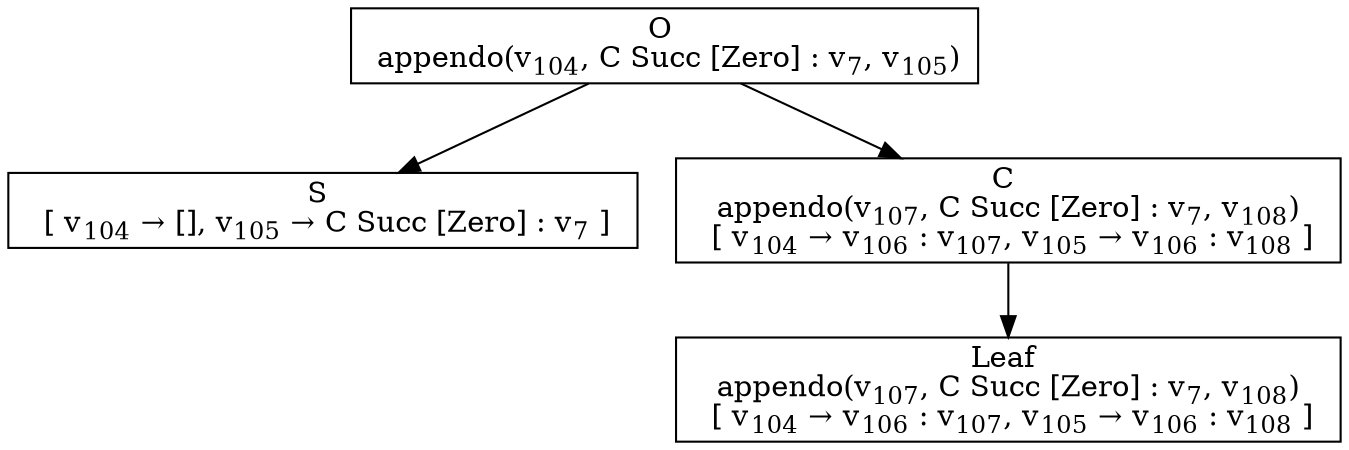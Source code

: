 digraph {
    graph [rankdir=TB
          ,bgcolor=transparent];
    node [shape=box
         ,fillcolor=white
         ,style=filled];
    0 [label=<O <BR/> appendo(v<SUB>104</SUB>, C Succ [Zero] : v<SUB>7</SUB>, v<SUB>105</SUB>)>];
    1 [label=<S <BR/>  [ v<SUB>104</SUB> &rarr; [], v<SUB>105</SUB> &rarr; C Succ [Zero] : v<SUB>7</SUB> ] >];
    2 [label=<C <BR/> appendo(v<SUB>107</SUB>, C Succ [Zero] : v<SUB>7</SUB>, v<SUB>108</SUB>) <BR/>  [ v<SUB>104</SUB> &rarr; v<SUB>106</SUB> : v<SUB>107</SUB>, v<SUB>105</SUB> &rarr; v<SUB>106</SUB> : v<SUB>108</SUB> ] >];
    3 [label=<Leaf <BR/> appendo(v<SUB>107</SUB>, C Succ [Zero] : v<SUB>7</SUB>, v<SUB>108</SUB>) <BR/>  [ v<SUB>104</SUB> &rarr; v<SUB>106</SUB> : v<SUB>107</SUB>, v<SUB>105</SUB> &rarr; v<SUB>106</SUB> : v<SUB>108</SUB> ] >];
    0 -> 1 [label=""];
    0 -> 2 [label=""];
    2 -> 3 [label=""];
}